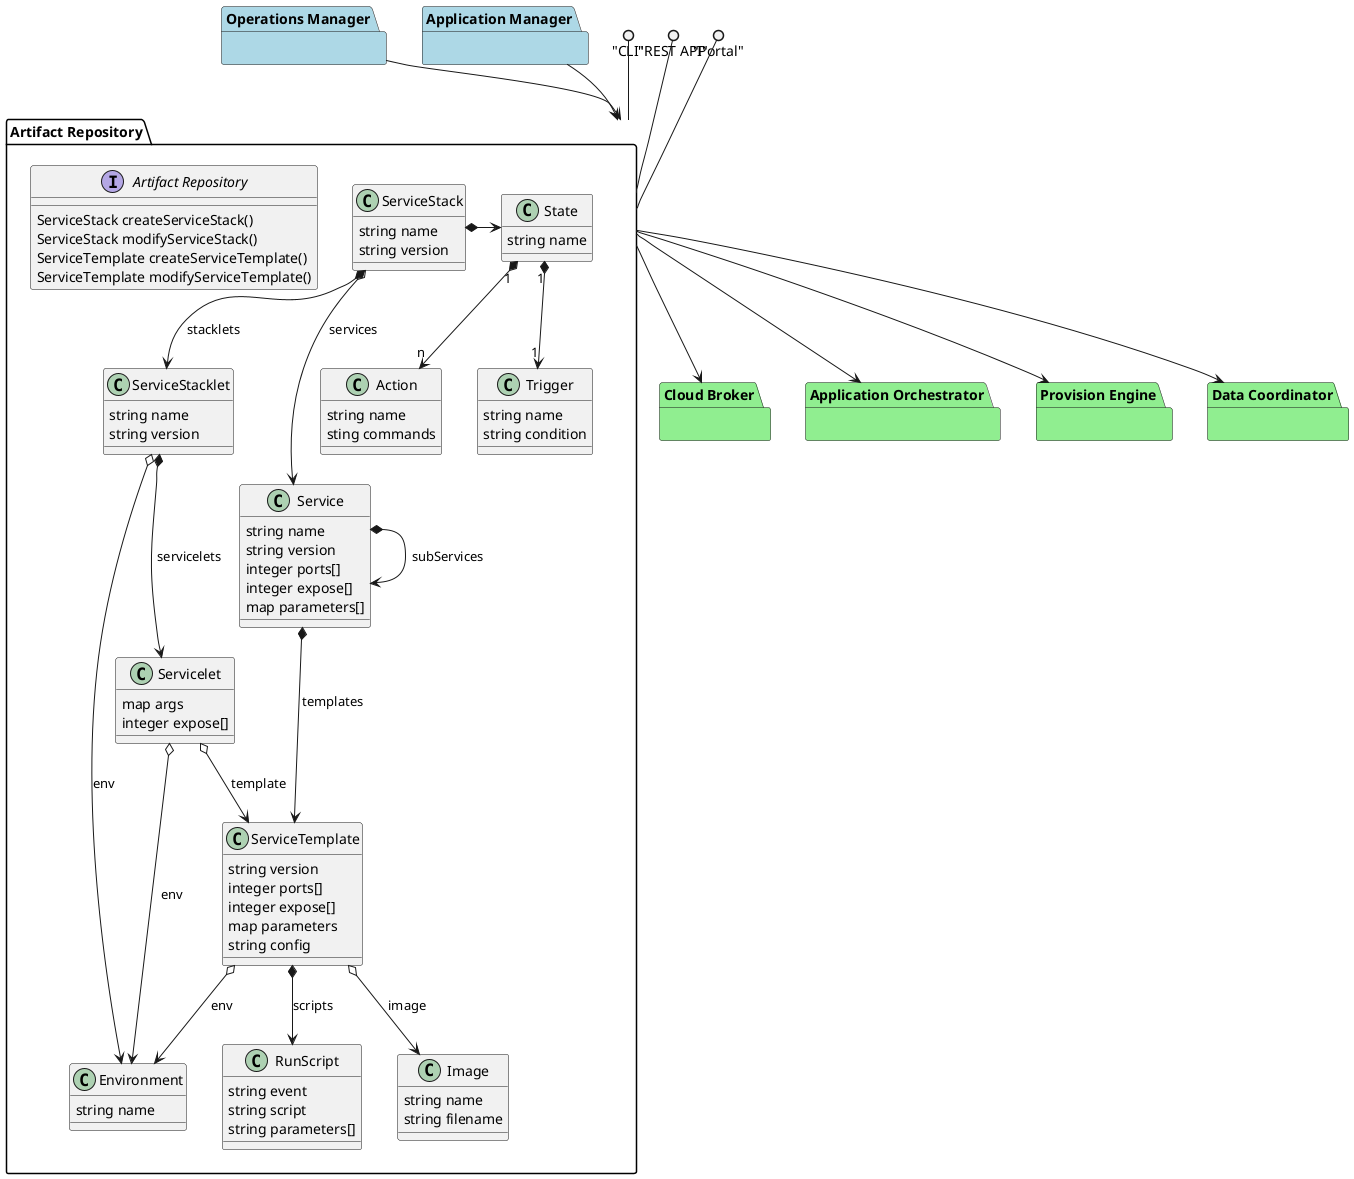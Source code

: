 @startuml
package "Artifact Repository" {
  interface "Artifact Repository" {
      ServiceStack createServiceStack()
      ServiceStack modifyServiceStack()
      ServiceTemplate createServiceTemplate()
      ServiceTemplate modifyServiceTemplate()
  }
  class ServiceStack {
    string name
    string version
  }
  class State {
    string name
  }
  class Action {
    string name
    sting commands
  }
  class Trigger {
    string name
    string condition
  }
  State "1" *--> "n" Action
  State "1" *--> "1" Trigger

  class ServiceStacklet {
    string name
    string version
  }
  ServiceStack *-> State
  class Service {
    string name
    string version
    integer ports[]
    integer expose[]
    map parameters[]
  }
  class ServiceTemplate {
    string version
    integer ports[]
    integer expose[]
    map parameters
    string config
  }
  class Servicelet {
    map args
    integer expose[]
    }

  class RunScript {
    string event
    string script
    string parameters[]
  }
  class Image {
    string name
    string filename
  }
  class Environment {
    string name
  }
}
Service *--> Service: subServices
Service *--> ServiceTemplate : templates
ServiceTemplate o--> Environment : env
ServiceTemplate *--> RunScript : scripts
ServiceTemplate o--> Image : image
Servicelet o--> Environment : env
Servicelet o--> ServiceTemplate : template
ServiceStack *--> "ServiceStacklet" : stacklets
ServiceStacklet o--> "Environment" : env
ServiceStacklet *--> "Servicelet" : servicelets
ServiceStack o--> "Service" : services

"CLI" ()-- "Artifact Repository"
"REST API" ()-- "Artifact Repository"
"Portal" ()-- "Artifact Repository"

package "Cloud Broker"  #lightgreen {}
package "Application Orchestrator" #lightgreen {}
package "Provision Engine" #lightgreen {}
package "Data Coordinator" #lightgreen {}
package "Operations Manager" #lightblue {}
package "Application Manager" #lightblue {}

"Operations Manager" --> "Artifact Repository"
"Application Manager" --> "Artifact Repository"
"Artifact Repository" --> "Cloud Broker"
"Artifact Repository" --> "Provision Engine"
"Artifact Repository" --> "Data Coordinator"
"Artifact Repository" --> "Application Orchestrator"

@enduml
